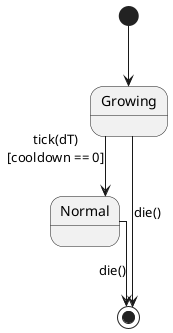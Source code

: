 @startuml MyceliumStates
skinparam linetype ortho

[*] --> Growing
Growing --> Normal : tick(dT)\n[cooldown == 0]

Normal --> [*] : die()
Growing --> [*] : die()


@enduml